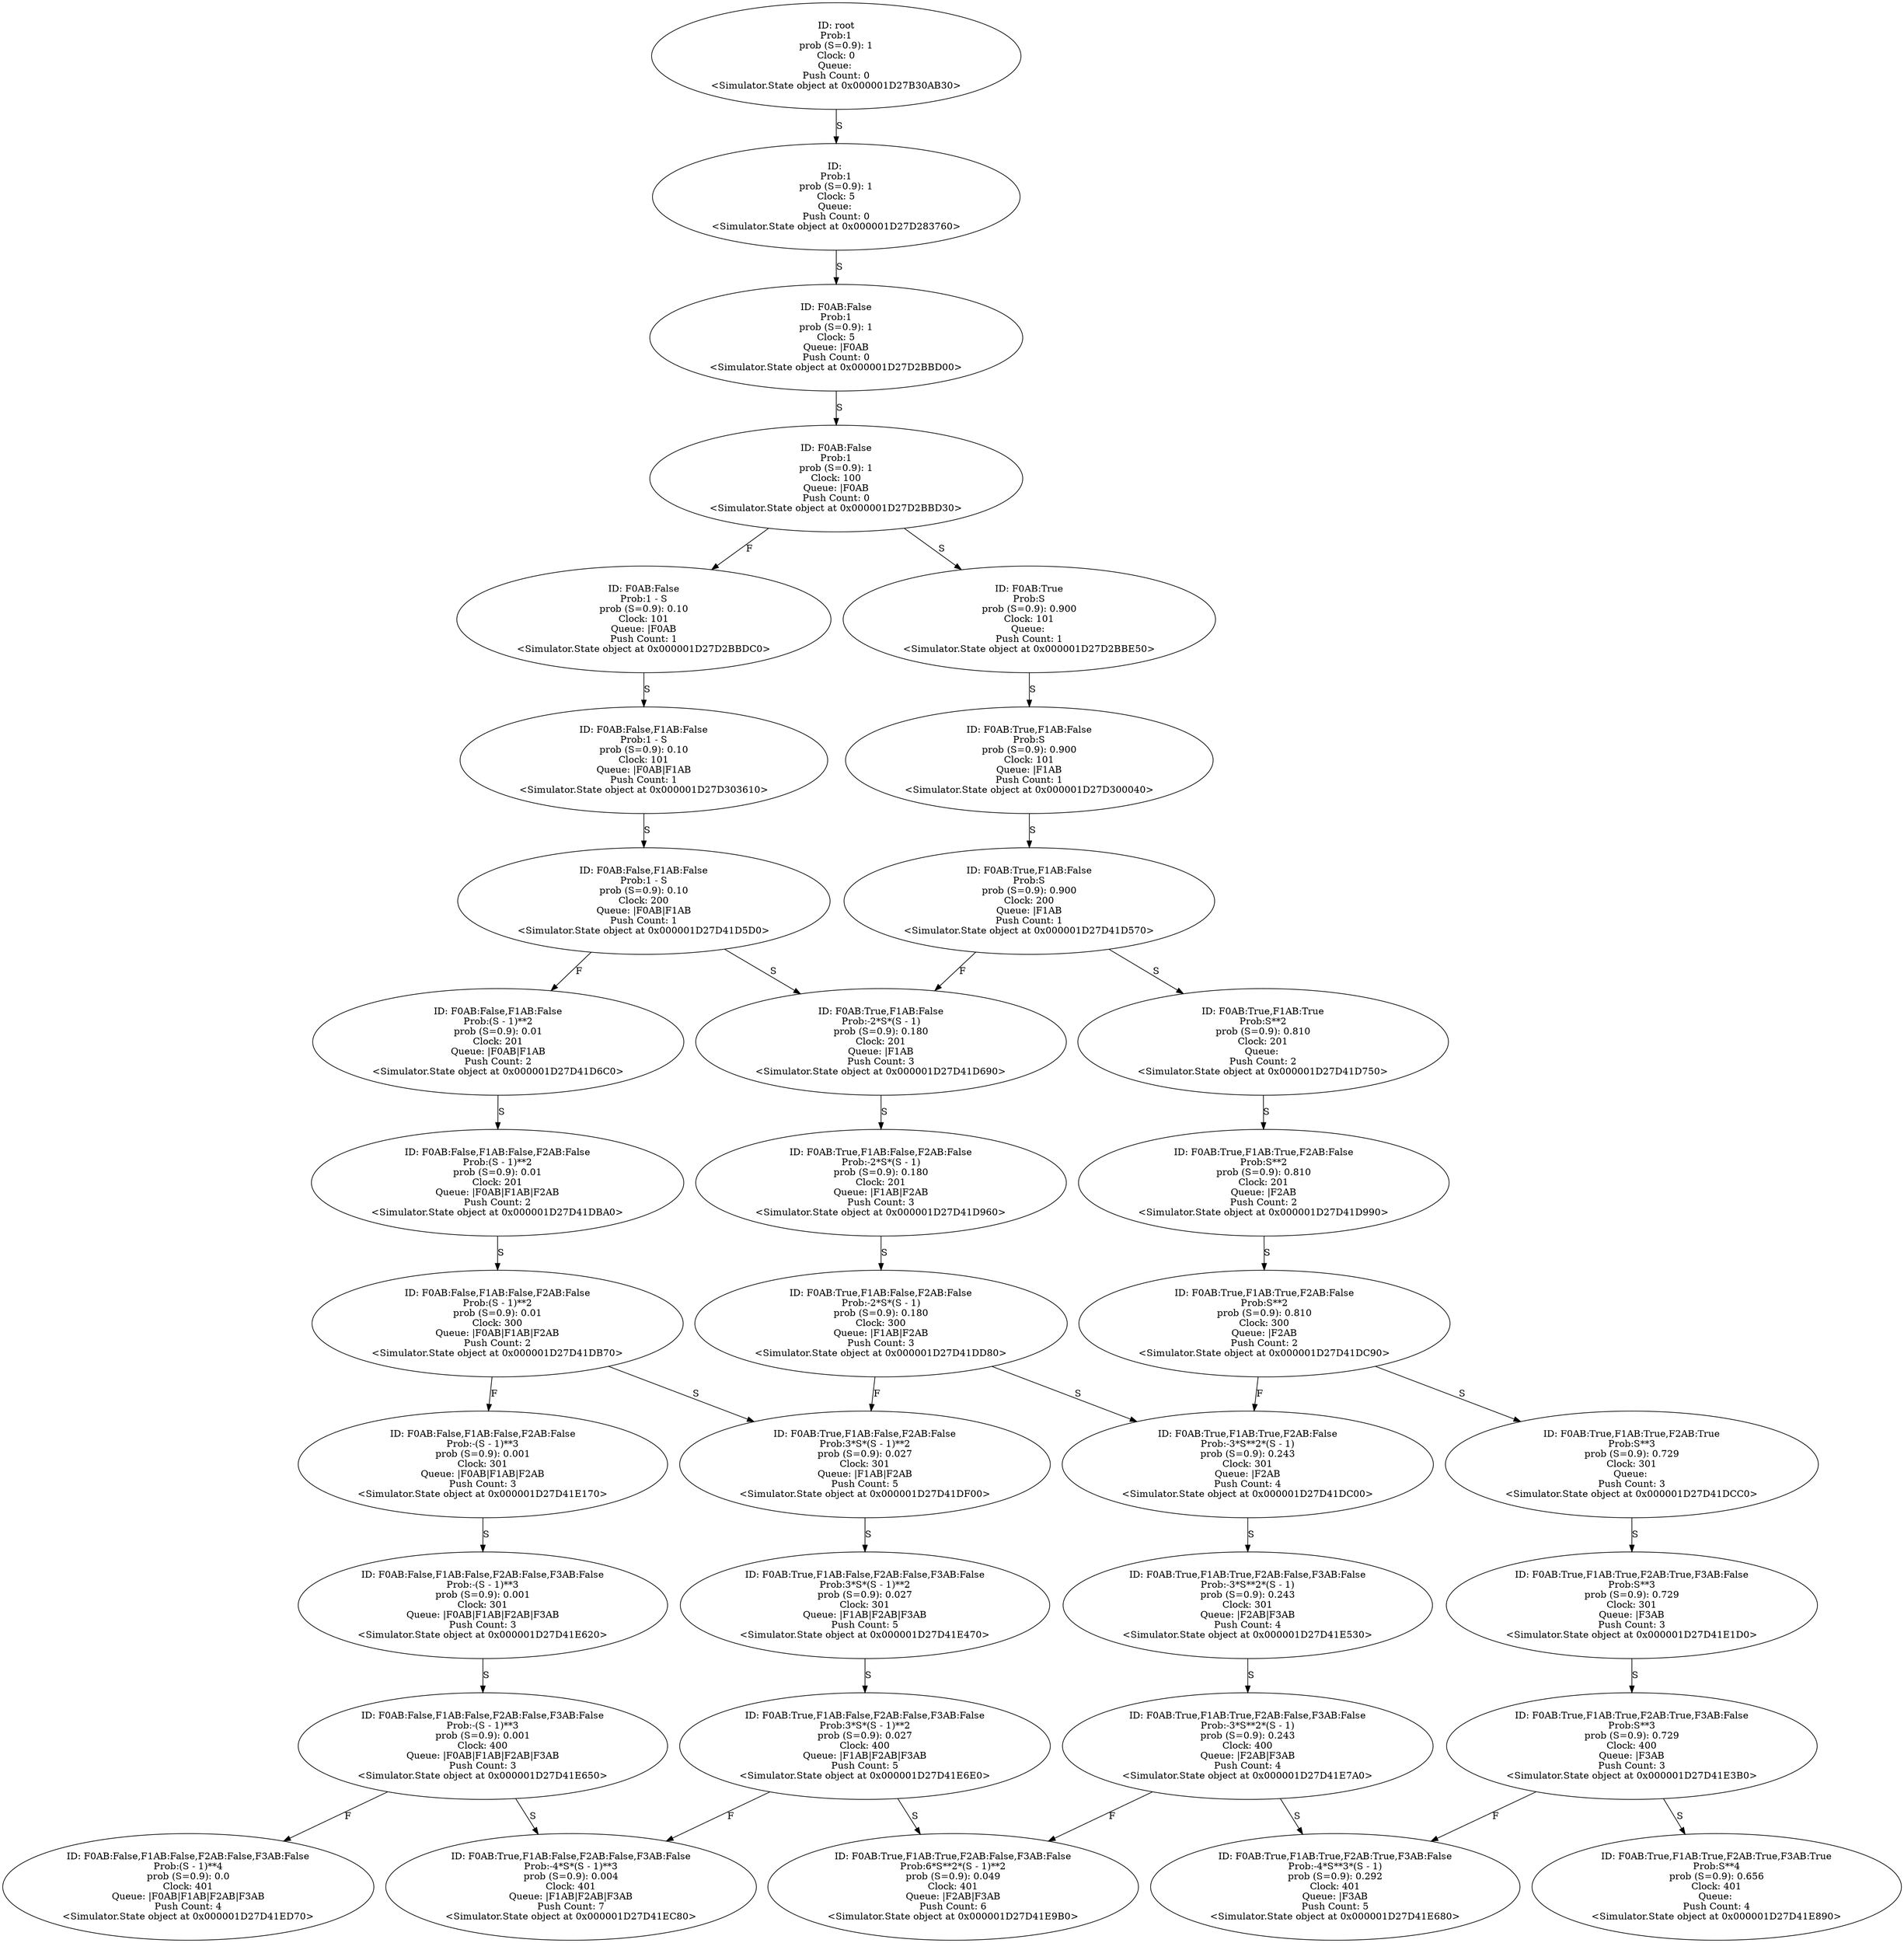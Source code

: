 digraph "./Output/./controled_frequency_S100_R100_t5_tPlus400" {
	<Simulator.State object at 0x000001D27B30AB30> [label="ID: root
Prob:1
prob (S=0.9): 1
Clock: 0
Queue: 
Push Count: 0
<Simulator.State object at 0x000001D27B30AB30>"]
	<Simulator.State object at 0x000001D27B30AB30> -> <Simulator.State object at 0x000001D27D283760> [label=S]
	<Simulator.State object at 0x000001D27D283760> [label="ID: 
Prob:1
prob (S=0.9): 1
Clock: 5
Queue: 
Push Count: 0
<Simulator.State object at 0x000001D27D283760>"]
	<Simulator.State object at 0x000001D27D283760> -> <Simulator.State object at 0x000001D27D2BBD00> [label=S]
	<Simulator.State object at 0x000001D27D2BBD00> [label="ID: F0AB:False
Prob:1
prob (S=0.9): 1
Clock: 5
Queue: |F0AB
Push Count: 0
<Simulator.State object at 0x000001D27D2BBD00>"]
	<Simulator.State object at 0x000001D27D2BBD00> -> <Simulator.State object at 0x000001D27D2BBD30> [label=S]
	<Simulator.State object at 0x000001D27D2BBD30> [label="ID: F0AB:False
Prob:1
prob (S=0.9): 1
Clock: 100
Queue: |F0AB
Push Count: 0
<Simulator.State object at 0x000001D27D2BBD30>"]
	<Simulator.State object at 0x000001D27D2BBD30> -> <Simulator.State object at 0x000001D27D2BBDC0> [label=F]
	<Simulator.State object at 0x000001D27D2BBD30> -> <Simulator.State object at 0x000001D27D2BBE50> [label=S]
	<Simulator.State object at 0x000001D27D2BBDC0> [label="ID: F0AB:False
Prob:1 - S
prob (S=0.9): 0.10
Clock: 101
Queue: |F0AB
Push Count: 1
<Simulator.State object at 0x000001D27D2BBDC0>"]
	<Simulator.State object at 0x000001D27D2BBDC0> -> <Simulator.State object at 0x000001D27D303610> [label=S]
	<Simulator.State object at 0x000001D27D2BBE50> [label="ID: F0AB:True
Prob:S
prob (S=0.9): 0.900
Clock: 101
Queue: 
Push Count: 1
<Simulator.State object at 0x000001D27D2BBE50>"]
	<Simulator.State object at 0x000001D27D2BBE50> -> <Simulator.State object at 0x000001D27D300040> [label=S]
	<Simulator.State object at 0x000001D27D303610> [label="ID: F0AB:False,F1AB:False
Prob:1 - S
prob (S=0.9): 0.10
Clock: 101
Queue: |F0AB|F1AB
Push Count: 1
<Simulator.State object at 0x000001D27D303610>"]
	<Simulator.State object at 0x000001D27D303610> -> <Simulator.State object at 0x000001D27D41D5D0> [label=S]
	<Simulator.State object at 0x000001D27D300040> [label="ID: F0AB:True,F1AB:False
Prob:S
prob (S=0.9): 0.900
Clock: 101
Queue: |F1AB
Push Count: 1
<Simulator.State object at 0x000001D27D300040>"]
	<Simulator.State object at 0x000001D27D300040> -> <Simulator.State object at 0x000001D27D41D570> [label=S]
	<Simulator.State object at 0x000001D27D41D5D0> [label="ID: F0AB:False,F1AB:False
Prob:1 - S
prob (S=0.9): 0.10
Clock: 200
Queue: |F0AB|F1AB
Push Count: 1
<Simulator.State object at 0x000001D27D41D5D0>"]
	<Simulator.State object at 0x000001D27D41D5D0> -> <Simulator.State object at 0x000001D27D41D6C0> [label=F]
	<Simulator.State object at 0x000001D27D41D5D0> -> <Simulator.State object at 0x000001D27D41D690> [label=S]
	<Simulator.State object at 0x000001D27D41D570> [label="ID: F0AB:True,F1AB:False
Prob:S
prob (S=0.9): 0.900
Clock: 200
Queue: |F1AB
Push Count: 1
<Simulator.State object at 0x000001D27D41D570>"]
	<Simulator.State object at 0x000001D27D41D570> -> <Simulator.State object at 0x000001D27D41D690> [label=F]
	<Simulator.State object at 0x000001D27D41D570> -> <Simulator.State object at 0x000001D27D41D750> [label=S]
	<Simulator.State object at 0x000001D27D41D6C0> [label="ID: F0AB:False,F1AB:False
Prob:(S - 1)**2
prob (S=0.9): 0.01
Clock: 201
Queue: |F0AB|F1AB
Push Count: 2
<Simulator.State object at 0x000001D27D41D6C0>"]
	<Simulator.State object at 0x000001D27D41D6C0> -> <Simulator.State object at 0x000001D27D41DBA0> [label=S]
	<Simulator.State object at 0x000001D27D41D690> [label="ID: F0AB:True,F1AB:False
Prob:-2*S*(S - 1)
prob (S=0.9): 0.180
Clock: 201
Queue: |F1AB
Push Count: 3
<Simulator.State object at 0x000001D27D41D690>"]
	<Simulator.State object at 0x000001D27D41D690> -> <Simulator.State object at 0x000001D27D41D960> [label=S]
	<Simulator.State object at 0x000001D27D41D750> [label="ID: F0AB:True,F1AB:True
Prob:S**2
prob (S=0.9): 0.810
Clock: 201
Queue: 
Push Count: 2
<Simulator.State object at 0x000001D27D41D750>"]
	<Simulator.State object at 0x000001D27D41D750> -> <Simulator.State object at 0x000001D27D41D990> [label=S]
	<Simulator.State object at 0x000001D27D41DBA0> [label="ID: F0AB:False,F1AB:False,F2AB:False
Prob:(S - 1)**2
prob (S=0.9): 0.01
Clock: 201
Queue: |F0AB|F1AB|F2AB
Push Count: 2
<Simulator.State object at 0x000001D27D41DBA0>"]
	<Simulator.State object at 0x000001D27D41DBA0> -> <Simulator.State object at 0x000001D27D41DB70> [label=S]
	<Simulator.State object at 0x000001D27D41D960> [label="ID: F0AB:True,F1AB:False,F2AB:False
Prob:-2*S*(S - 1)
prob (S=0.9): 0.180
Clock: 201
Queue: |F1AB|F2AB
Push Count: 3
<Simulator.State object at 0x000001D27D41D960>"]
	<Simulator.State object at 0x000001D27D41D960> -> <Simulator.State object at 0x000001D27D41DD80> [label=S]
	<Simulator.State object at 0x000001D27D41D990> [label="ID: F0AB:True,F1AB:True,F2AB:False
Prob:S**2
prob (S=0.9): 0.810
Clock: 201
Queue: |F2AB
Push Count: 2
<Simulator.State object at 0x000001D27D41D990>"]
	<Simulator.State object at 0x000001D27D41D990> -> <Simulator.State object at 0x000001D27D41DC90> [label=S]
	<Simulator.State object at 0x000001D27D41DB70> [label="ID: F0AB:False,F1AB:False,F2AB:False
Prob:(S - 1)**2
prob (S=0.9): 0.01
Clock: 300
Queue: |F0AB|F1AB|F2AB
Push Count: 2
<Simulator.State object at 0x000001D27D41DB70>"]
	<Simulator.State object at 0x000001D27D41DB70> -> <Simulator.State object at 0x000001D27D41E170> [label=F]
	<Simulator.State object at 0x000001D27D41DB70> -> <Simulator.State object at 0x000001D27D41DF00> [label=S]
	<Simulator.State object at 0x000001D27D41DD80> [label="ID: F0AB:True,F1AB:False,F2AB:False
Prob:-2*S*(S - 1)
prob (S=0.9): 0.180
Clock: 300
Queue: |F1AB|F2AB
Push Count: 3
<Simulator.State object at 0x000001D27D41DD80>"]
	<Simulator.State object at 0x000001D27D41DD80> -> <Simulator.State object at 0x000001D27D41DF00> [label=F]
	<Simulator.State object at 0x000001D27D41DD80> -> <Simulator.State object at 0x000001D27D41DC00> [label=S]
	<Simulator.State object at 0x000001D27D41DC90> [label="ID: F0AB:True,F1AB:True,F2AB:False
Prob:S**2
prob (S=0.9): 0.810
Clock: 300
Queue: |F2AB
Push Count: 2
<Simulator.State object at 0x000001D27D41DC90>"]
	<Simulator.State object at 0x000001D27D41DC90> -> <Simulator.State object at 0x000001D27D41DC00> [label=F]
	<Simulator.State object at 0x000001D27D41DC90> -> <Simulator.State object at 0x000001D27D41DCC0> [label=S]
	<Simulator.State object at 0x000001D27D41E170> [label="ID: F0AB:False,F1AB:False,F2AB:False
Prob:-(S - 1)**3
prob (S=0.9): 0.001
Clock: 301
Queue: |F0AB|F1AB|F2AB
Push Count: 3
<Simulator.State object at 0x000001D27D41E170>"]
	<Simulator.State object at 0x000001D27D41E170> -> <Simulator.State object at 0x000001D27D41E620> [label=S]
	<Simulator.State object at 0x000001D27D41DF00> [label="ID: F0AB:True,F1AB:False,F2AB:False
Prob:3*S*(S - 1)**2
prob (S=0.9): 0.027
Clock: 301
Queue: |F1AB|F2AB
Push Count: 5
<Simulator.State object at 0x000001D27D41DF00>"]
	<Simulator.State object at 0x000001D27D41DF00> -> <Simulator.State object at 0x000001D27D41E470> [label=S]
	<Simulator.State object at 0x000001D27D41DC00> [label="ID: F0AB:True,F1AB:True,F2AB:False
Prob:-3*S**2*(S - 1)
prob (S=0.9): 0.243
Clock: 301
Queue: |F2AB
Push Count: 4
<Simulator.State object at 0x000001D27D41DC00>"]
	<Simulator.State object at 0x000001D27D41DC00> -> <Simulator.State object at 0x000001D27D41E530> [label=S]
	<Simulator.State object at 0x000001D27D41DCC0> [label="ID: F0AB:True,F1AB:True,F2AB:True
Prob:S**3
prob (S=0.9): 0.729
Clock: 301
Queue: 
Push Count: 3
<Simulator.State object at 0x000001D27D41DCC0>"]
	<Simulator.State object at 0x000001D27D41DCC0> -> <Simulator.State object at 0x000001D27D41E1D0> [label=S]
	<Simulator.State object at 0x000001D27D41E620> [label="ID: F0AB:False,F1AB:False,F2AB:False,F3AB:False
Prob:-(S - 1)**3
prob (S=0.9): 0.001
Clock: 301
Queue: |F0AB|F1AB|F2AB|F3AB
Push Count: 3
<Simulator.State object at 0x000001D27D41E620>"]
	<Simulator.State object at 0x000001D27D41E620> -> <Simulator.State object at 0x000001D27D41E650> [label=S]
	<Simulator.State object at 0x000001D27D41E470> [label="ID: F0AB:True,F1AB:False,F2AB:False,F3AB:False
Prob:3*S*(S - 1)**2
prob (S=0.9): 0.027
Clock: 301
Queue: |F1AB|F2AB|F3AB
Push Count: 5
<Simulator.State object at 0x000001D27D41E470>"]
	<Simulator.State object at 0x000001D27D41E470> -> <Simulator.State object at 0x000001D27D41E6E0> [label=S]
	<Simulator.State object at 0x000001D27D41E530> [label="ID: F0AB:True,F1AB:True,F2AB:False,F3AB:False
Prob:-3*S**2*(S - 1)
prob (S=0.9): 0.243
Clock: 301
Queue: |F2AB|F3AB
Push Count: 4
<Simulator.State object at 0x000001D27D41E530>"]
	<Simulator.State object at 0x000001D27D41E530> -> <Simulator.State object at 0x000001D27D41E7A0> [label=S]
	<Simulator.State object at 0x000001D27D41E1D0> [label="ID: F0AB:True,F1AB:True,F2AB:True,F3AB:False
Prob:S**3
prob (S=0.9): 0.729
Clock: 301
Queue: |F3AB
Push Count: 3
<Simulator.State object at 0x000001D27D41E1D0>"]
	<Simulator.State object at 0x000001D27D41E1D0> -> <Simulator.State object at 0x000001D27D41E3B0> [label=S]
	<Simulator.State object at 0x000001D27D41E650> [label="ID: F0AB:False,F1AB:False,F2AB:False,F3AB:False
Prob:-(S - 1)**3
prob (S=0.9): 0.001
Clock: 400
Queue: |F0AB|F1AB|F2AB|F3AB
Push Count: 3
<Simulator.State object at 0x000001D27D41E650>"]
	<Simulator.State object at 0x000001D27D41E650> -> <Simulator.State object at 0x000001D27D41ED70> [label=F]
	<Simulator.State object at 0x000001D27D41E650> -> <Simulator.State object at 0x000001D27D41EC80> [label=S]
	<Simulator.State object at 0x000001D27D41E6E0> [label="ID: F0AB:True,F1AB:False,F2AB:False,F3AB:False
Prob:3*S*(S - 1)**2
prob (S=0.9): 0.027
Clock: 400
Queue: |F1AB|F2AB|F3AB
Push Count: 5
<Simulator.State object at 0x000001D27D41E6E0>"]
	<Simulator.State object at 0x000001D27D41E6E0> -> <Simulator.State object at 0x000001D27D41EC80> [label=F]
	<Simulator.State object at 0x000001D27D41E6E0> -> <Simulator.State object at 0x000001D27D41E9B0> [label=S]
	<Simulator.State object at 0x000001D27D41E7A0> [label="ID: F0AB:True,F1AB:True,F2AB:False,F3AB:False
Prob:-3*S**2*(S - 1)
prob (S=0.9): 0.243
Clock: 400
Queue: |F2AB|F3AB
Push Count: 4
<Simulator.State object at 0x000001D27D41E7A0>"]
	<Simulator.State object at 0x000001D27D41E7A0> -> <Simulator.State object at 0x000001D27D41E9B0> [label=F]
	<Simulator.State object at 0x000001D27D41E7A0> -> <Simulator.State object at 0x000001D27D41E680> [label=S]
	<Simulator.State object at 0x000001D27D41E3B0> [label="ID: F0AB:True,F1AB:True,F2AB:True,F3AB:False
Prob:S**3
prob (S=0.9): 0.729
Clock: 400
Queue: |F3AB
Push Count: 3
<Simulator.State object at 0x000001D27D41E3B0>"]
	<Simulator.State object at 0x000001D27D41E3B0> -> <Simulator.State object at 0x000001D27D41E680> [label=F]
	<Simulator.State object at 0x000001D27D41E3B0> -> <Simulator.State object at 0x000001D27D41E890> [label=S]
	<Simulator.State object at 0x000001D27D41ED70> [label="ID: F0AB:False,F1AB:False,F2AB:False,F3AB:False
Prob:(S - 1)**4
prob (S=0.9): 0.0
Clock: 401
Queue: |F0AB|F1AB|F2AB|F3AB
Push Count: 4
<Simulator.State object at 0x000001D27D41ED70>"]
	<Simulator.State object at 0x000001D27D41EC80> [label="ID: F0AB:True,F1AB:False,F2AB:False,F3AB:False
Prob:-4*S*(S - 1)**3
prob (S=0.9): 0.004
Clock: 401
Queue: |F1AB|F2AB|F3AB
Push Count: 7
<Simulator.State object at 0x000001D27D41EC80>"]
	<Simulator.State object at 0x000001D27D41E9B0> [label="ID: F0AB:True,F1AB:True,F2AB:False,F3AB:False
Prob:6*S**2*(S - 1)**2
prob (S=0.9): 0.049
Clock: 401
Queue: |F2AB|F3AB
Push Count: 6
<Simulator.State object at 0x000001D27D41E9B0>"]
	<Simulator.State object at 0x000001D27D41E680> [label="ID: F0AB:True,F1AB:True,F2AB:True,F3AB:False
Prob:-4*S**3*(S - 1)
prob (S=0.9): 0.292
Clock: 401
Queue: |F3AB
Push Count: 5
<Simulator.State object at 0x000001D27D41E680>"]
	<Simulator.State object at 0x000001D27D41E890> [label="ID: F0AB:True,F1AB:True,F2AB:True,F3AB:True
Prob:S**4
prob (S=0.9): 0.656
Clock: 401
Queue: 
Push Count: 4
<Simulator.State object at 0x000001D27D41E890>"]
}
